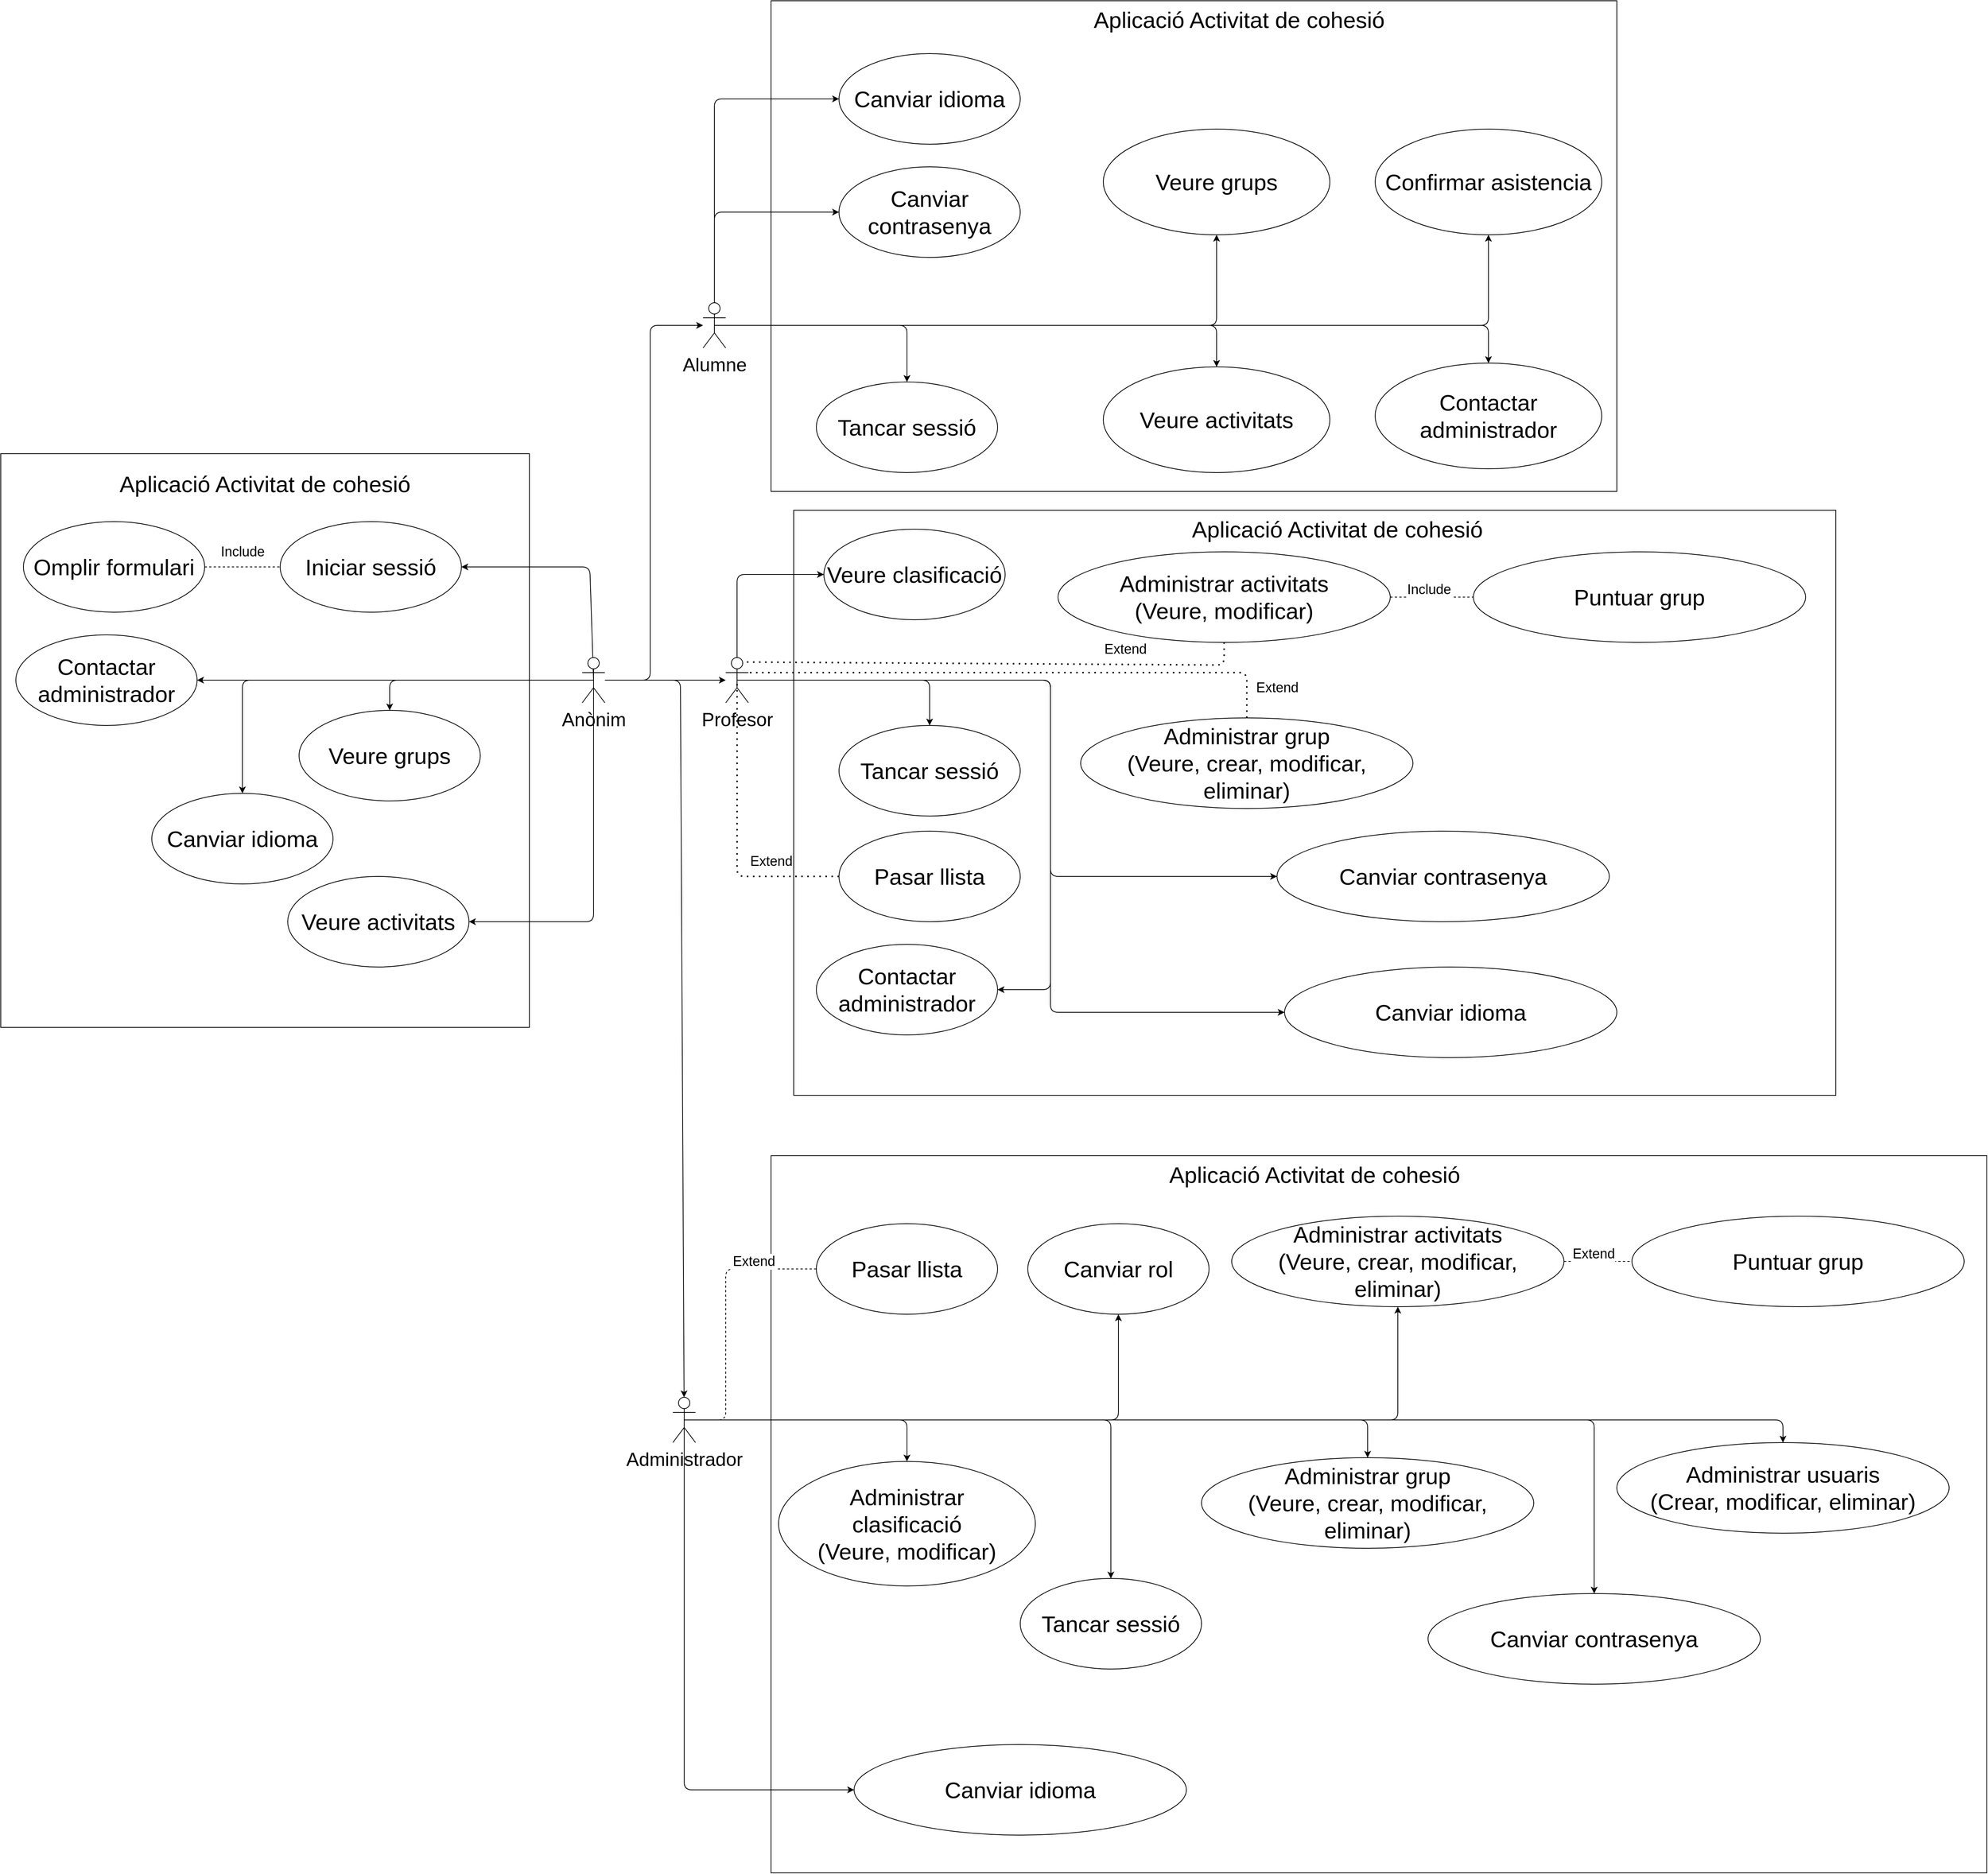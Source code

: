 <mxfile>
    <diagram id="d7dCsRzk0yMOURQBI-6b" name="Page-1">
        <mxGraphModel dx="4060" dy="2288" grid="1" gridSize="10" guides="1" tooltips="1" connect="1" arrows="1" fold="1" page="1" pageScale="1" pageWidth="850" pageHeight="1100" math="0" shadow="0">
            <root>
                <mxCell id="0"/>
                <mxCell id="1" parent="0"/>
                <mxCell id="108" value="" style="rounded=0;whiteSpace=wrap;html=1;" parent="1" vertex="1">
                    <mxGeometry x="200" y="1130" width="1610" height="950" as="geometry"/>
                </mxCell>
                <mxCell id="70" value="" style="rounded=0;whiteSpace=wrap;html=1;" parent="1" vertex="1">
                    <mxGeometry x="230" y="275" width="1380" height="775" as="geometry"/>
                </mxCell>
                <mxCell id="44" value="" style="rounded=0;whiteSpace=wrap;html=1;fontSize=30;" parent="1" vertex="1">
                    <mxGeometry x="-820" y="200" width="700" height="760" as="geometry"/>
                </mxCell>
                <mxCell id="17" value="" style="rounded=0;whiteSpace=wrap;html=1;" parent="1" vertex="1">
                    <mxGeometry x="200" y="-400" width="1120" height="650" as="geometry"/>
                </mxCell>
                <mxCell id="10" value="" style="edgeStyle=none;html=1;" parent="1" source="2" target="9" edge="1">
                    <mxGeometry relative="1" as="geometry">
                        <Array as="points">
                            <mxPoint x="40" y="500"/>
                            <mxPoint x="40" y="30"/>
                        </Array>
                    </mxGeometry>
                </mxCell>
                <mxCell id="12" value="" style="edgeStyle=none;html=1;" parent="1" source="2" target="11" edge="1">
                    <mxGeometry relative="1" as="geometry"/>
                </mxCell>
                <mxCell id="14" value="" style="edgeStyle=none;html=1;" parent="1" source="2" target="13" edge="1">
                    <mxGeometry relative="1" as="geometry">
                        <Array as="points">
                            <mxPoint x="80" y="500"/>
                        </Array>
                    </mxGeometry>
                </mxCell>
                <mxCell id="52" style="edgeStyle=none;html=1;exitX=0.5;exitY=0.5;exitDx=0;exitDy=0;exitPerimeter=0;entryX=1;entryY=0.5;entryDx=0;entryDy=0;fontSize=30;" parent="1" source="2" target="45" edge="1">
                    <mxGeometry relative="1" as="geometry">
                        <Array as="points">
                            <mxPoint x="-40" y="350"/>
                        </Array>
                    </mxGeometry>
                </mxCell>
                <mxCell id="53" style="edgeStyle=none;html=1;exitX=0.5;exitY=0.5;exitDx=0;exitDy=0;exitPerimeter=0;entryX=1;entryY=0.5;entryDx=0;entryDy=0;fontSize=30;" parent="1" source="2" target="46" edge="1">
                    <mxGeometry relative="1" as="geometry"/>
                </mxCell>
                <mxCell id="54" style="edgeStyle=none;html=1;exitX=0.5;exitY=0.5;exitDx=0;exitDy=0;exitPerimeter=0;entryX=0.5;entryY=0;entryDx=0;entryDy=0;fontSize=30;" parent="1" source="2" target="47" edge="1">
                    <mxGeometry relative="1" as="geometry">
                        <Array as="points">
                            <mxPoint x="-305" y="500"/>
                        </Array>
                    </mxGeometry>
                </mxCell>
                <mxCell id="56" style="edgeStyle=none;html=1;exitX=0.5;exitY=0.5;exitDx=0;exitDy=0;exitPerimeter=0;entryX=1;entryY=0.5;entryDx=0;entryDy=0;fontSize=30;" parent="1" source="2" target="48" edge="1">
                    <mxGeometry relative="1" as="geometry">
                        <Array as="points">
                            <mxPoint x="-35" y="820"/>
                        </Array>
                    </mxGeometry>
                </mxCell>
                <mxCell id="81" style="edgeStyle=none;html=1;exitX=0.5;exitY=0.5;exitDx=0;exitDy=0;exitPerimeter=0;entryX=0.5;entryY=0;entryDx=0;entryDy=0;fontSize=18;" parent="1" source="2" target="49" edge="1">
                    <mxGeometry relative="1" as="geometry">
                        <Array as="points">
                            <mxPoint x="-500" y="500"/>
                        </Array>
                    </mxGeometry>
                </mxCell>
                <mxCell id="2" value="Anònim" style="shape=umlActor;verticalLabelPosition=bottom;verticalAlign=top;html=1;outlineConnect=0;fontSize=25;" parent="1" vertex="1">
                    <mxGeometry x="-50" y="470" width="30" height="60" as="geometry"/>
                </mxCell>
                <mxCell id="57" style="edgeStyle=none;html=1;exitX=0.5;exitY=0.5;exitDx=0;exitDy=0;exitPerimeter=0;entryX=0;entryY=0.5;entryDx=0;entryDy=0;fontSize=30;" parent="1" source="9" target="43" edge="1">
                    <mxGeometry relative="1" as="geometry">
                        <Array as="points">
                            <mxPoint x="125" y="-270"/>
                        </Array>
                    </mxGeometry>
                </mxCell>
                <mxCell id="58" style="edgeStyle=none;html=1;exitX=0.5;exitY=0.5;exitDx=0;exitDy=0;exitPerimeter=0;entryX=0.5;entryY=1;entryDx=0;entryDy=0;fontSize=30;" parent="1" source="9" target="40" edge="1">
                    <mxGeometry relative="1" as="geometry">
                        <Array as="points">
                            <mxPoint x="790" y="30"/>
                        </Array>
                    </mxGeometry>
                </mxCell>
                <mxCell id="59" style="edgeStyle=none;html=1;exitX=0.5;exitY=0.5;exitDx=0;exitDy=0;exitPerimeter=0;entryX=0;entryY=0.5;entryDx=0;entryDy=0;fontSize=30;" parent="1" source="9" target="38" edge="1">
                    <mxGeometry relative="1" as="geometry">
                        <Array as="points">
                            <mxPoint x="125" y="-120"/>
                        </Array>
                    </mxGeometry>
                </mxCell>
                <mxCell id="60" style="edgeStyle=none;html=1;exitX=0.5;exitY=0.5;exitDx=0;exitDy=0;exitPerimeter=0;entryX=0.5;entryY=0;entryDx=0;entryDy=0;fontSize=30;" parent="1" source="9" target="41" edge="1">
                    <mxGeometry relative="1" as="geometry">
                        <Array as="points">
                            <mxPoint x="790" y="30"/>
                        </Array>
                    </mxGeometry>
                </mxCell>
                <mxCell id="61" style="edgeStyle=none;html=1;exitX=0.5;exitY=0.5;exitDx=0;exitDy=0;exitPerimeter=0;entryX=0.5;entryY=0;entryDx=0;entryDy=0;fontSize=30;" parent="1" source="9" target="39" edge="1">
                    <mxGeometry relative="1" as="geometry">
                        <Array as="points">
                            <mxPoint x="380" y="30"/>
                        </Array>
                    </mxGeometry>
                </mxCell>
                <mxCell id="62" style="edgeStyle=none;html=1;exitX=0.5;exitY=0.5;exitDx=0;exitDy=0;exitPerimeter=0;entryX=0.5;entryY=0;entryDx=0;entryDy=0;fontSize=30;" parent="1" source="9" target="42" edge="1">
                    <mxGeometry relative="1" as="geometry">
                        <Array as="points">
                            <mxPoint x="1150" y="30"/>
                        </Array>
                    </mxGeometry>
                </mxCell>
                <mxCell id="133" style="edgeStyle=none;html=1;exitX=0.5;exitY=0.5;exitDx=0;exitDy=0;exitPerimeter=0;entryX=0.5;entryY=1;entryDx=0;entryDy=0;fontSize=18;" parent="1" source="9" target="132" edge="1">
                    <mxGeometry relative="1" as="geometry">
                        <Array as="points">
                            <mxPoint x="1150" y="30"/>
                        </Array>
                    </mxGeometry>
                </mxCell>
                <mxCell id="9" value="Alumne" style="shape=umlActor;verticalLabelPosition=bottom;verticalAlign=top;html=1;outlineConnect=0;fontSize=25;" parent="1" vertex="1">
                    <mxGeometry x="110" width="30" height="60" as="geometry"/>
                </mxCell>
                <mxCell id="74" style="edgeStyle=none;html=1;exitX=0.5;exitY=0.5;exitDx=0;exitDy=0;exitPerimeter=0;entryX=0.5;entryY=0;entryDx=0;entryDy=0;fontSize=30;" parent="1" source="11" target="73" edge="1">
                    <mxGeometry relative="1" as="geometry">
                        <Array as="points">
                            <mxPoint x="410" y="500"/>
                        </Array>
                    </mxGeometry>
                </mxCell>
                <mxCell id="82" style="edgeStyle=none;html=1;exitX=0.5;exitY=0.5;exitDx=0;exitDy=0;exitPerimeter=0;entryX=0;entryY=0.5;entryDx=0;entryDy=0;fontSize=18;" parent="1" source="11" target="75" edge="1">
                    <mxGeometry relative="1" as="geometry">
                        <Array as="points">
                            <mxPoint x="155" y="360"/>
                        </Array>
                    </mxGeometry>
                </mxCell>
                <mxCell id="105" style="edgeStyle=none;html=1;exitX=0.5;exitY=0.5;exitDx=0;exitDy=0;exitPerimeter=0;entryX=0;entryY=0.5;entryDx=0;entryDy=0;fontSize=18;" parent="1" source="11" target="102" edge="1">
                    <mxGeometry relative="1" as="geometry">
                        <Array as="points">
                            <mxPoint x="570" y="500"/>
                            <mxPoint x="570" y="760"/>
                        </Array>
                    </mxGeometry>
                </mxCell>
                <mxCell id="106" style="edgeStyle=none;html=1;exitX=0.5;exitY=0.5;exitDx=0;exitDy=0;exitPerimeter=0;entryX=1;entryY=0.5;entryDx=0;entryDy=0;fontSize=18;" parent="1" source="11" target="104" edge="1">
                    <mxGeometry relative="1" as="geometry">
                        <Array as="points">
                            <mxPoint x="570" y="500"/>
                            <mxPoint x="570" y="910"/>
                        </Array>
                    </mxGeometry>
                </mxCell>
                <mxCell id="107" style="edgeStyle=none;html=1;exitX=0.5;exitY=0.5;exitDx=0;exitDy=0;exitPerimeter=0;entryX=0;entryY=0.5;entryDx=0;entryDy=0;fontSize=18;" parent="1" source="11" target="103" edge="1">
                    <mxGeometry relative="1" as="geometry">
                        <Array as="points">
                            <mxPoint x="570" y="500"/>
                            <mxPoint x="570" y="940"/>
                        </Array>
                    </mxGeometry>
                </mxCell>
                <mxCell id="11" value="Profesor" style="shape=umlActor;verticalLabelPosition=bottom;verticalAlign=top;html=1;outlineConnect=0;fontSize=25;" parent="1" vertex="1">
                    <mxGeometry x="140" y="470" width="30" height="60" as="geometry"/>
                </mxCell>
                <mxCell id="125" style="edgeStyle=none;html=1;exitX=0.5;exitY=0.5;exitDx=0;exitDy=0;exitPerimeter=0;entryX=0.5;entryY=1;entryDx=0;entryDy=0;fontSize=18;" parent="1" source="13" target="115" edge="1">
                    <mxGeometry relative="1" as="geometry">
                        <Array as="points">
                            <mxPoint x="1030" y="1480"/>
                        </Array>
                    </mxGeometry>
                </mxCell>
                <mxCell id="126" style="edgeStyle=none;html=1;exitX=0.5;exitY=0.5;exitDx=0;exitDy=0;exitPerimeter=0;entryX=0.5;entryY=0;entryDx=0;entryDy=0;fontSize=18;" parent="1" source="13" target="114" edge="1">
                    <mxGeometry relative="1" as="geometry">
                        <Array as="points">
                            <mxPoint x="1540" y="1480"/>
                        </Array>
                    </mxGeometry>
                </mxCell>
                <mxCell id="127" style="edgeStyle=none;html=1;exitX=0.5;exitY=0.5;exitDx=0;exitDy=0;exitPerimeter=0;entryX=0.5;entryY=0;entryDx=0;entryDy=0;fontSize=18;" parent="1" source="13" target="117" edge="1">
                    <mxGeometry relative="1" as="geometry">
                        <Array as="points">
                            <mxPoint x="380" y="1480"/>
                        </Array>
                    </mxGeometry>
                </mxCell>
                <mxCell id="128" style="edgeStyle=none;html=1;exitX=0.5;exitY=0.5;exitDx=0;exitDy=0;exitPerimeter=0;entryX=0.5;entryY=0;entryDx=0;entryDy=0;fontSize=18;" parent="1" source="13" target="111" edge="1">
                    <mxGeometry relative="1" as="geometry">
                        <Array as="points">
                            <mxPoint x="650" y="1480"/>
                        </Array>
                    </mxGeometry>
                </mxCell>
                <mxCell id="129" style="edgeStyle=none;html=1;exitX=0.5;exitY=0.5;exitDx=0;exitDy=0;exitPerimeter=0;entryX=0.5;entryY=0;entryDx=0;entryDy=0;fontSize=18;" parent="1" source="13" target="112" edge="1">
                    <mxGeometry relative="1" as="geometry">
                        <Array as="points">
                            <mxPoint x="1290" y="1480"/>
                        </Array>
                    </mxGeometry>
                </mxCell>
                <mxCell id="130" style="edgeStyle=none;html=1;exitX=0.5;exitY=0.5;exitDx=0;exitDy=0;exitPerimeter=0;entryX=0;entryY=0.5;entryDx=0;entryDy=0;fontSize=18;" parent="1" source="13" target="113" edge="1">
                    <mxGeometry relative="1" as="geometry">
                        <Array as="points">
                            <mxPoint x="85" y="1970"/>
                        </Array>
                    </mxGeometry>
                </mxCell>
                <mxCell id="13" value="Administrador" style="shape=umlActor;verticalLabelPosition=bottom;verticalAlign=top;html=1;outlineConnect=0;fontSize=25;" parent="1" vertex="1">
                    <mxGeometry x="70" y="1450" width="30" height="60" as="geometry"/>
                </mxCell>
                <mxCell id="18" value="Aplicació Activitat de cohesió" style="text;html=1;strokeColor=none;fillColor=none;align=center;verticalAlign=middle;whiteSpace=wrap;rounded=0;fontSize=30;" parent="1" vertex="1">
                    <mxGeometry x="625" y="-390" width="390" height="30" as="geometry"/>
                </mxCell>
                <mxCell id="38" value="Canviar contrasenya" style="ellipse;whiteSpace=wrap;html=1;fontSize=30;" parent="1" vertex="1">
                    <mxGeometry x="290" y="-180" width="240" height="120" as="geometry"/>
                </mxCell>
                <mxCell id="39" value="Tancar sessió" style="ellipse;whiteSpace=wrap;html=1;fontSize=30;" parent="1" vertex="1">
                    <mxGeometry x="260" y="105" width="240" height="120" as="geometry"/>
                </mxCell>
                <mxCell id="40" value="Veure grups" style="ellipse;whiteSpace=wrap;html=1;fontSize=30;" parent="1" vertex="1">
                    <mxGeometry x="640" y="-230" width="300" height="140" as="geometry"/>
                </mxCell>
                <mxCell id="41" value="Veure activitats" style="ellipse;whiteSpace=wrap;html=1;fontSize=30;" parent="1" vertex="1">
                    <mxGeometry x="640" y="85" width="300" height="140" as="geometry"/>
                </mxCell>
                <mxCell id="42" value="Contactar administrador" style="ellipse;whiteSpace=wrap;html=1;fontSize=30;" parent="1" vertex="1">
                    <mxGeometry x="1000" y="80" width="300" height="140" as="geometry"/>
                </mxCell>
                <mxCell id="43" value="Canviar idioma" style="ellipse;whiteSpace=wrap;html=1;fontSize=30;" parent="1" vertex="1">
                    <mxGeometry x="290" y="-330" width="240" height="120" as="geometry"/>
                </mxCell>
                <mxCell id="45" value="Iniciar sessió" style="ellipse;whiteSpace=wrap;html=1;fontSize=30;" parent="1" vertex="1">
                    <mxGeometry x="-450" y="290" width="240" height="120" as="geometry"/>
                </mxCell>
                <mxCell id="46" value="Contactar administrador" style="ellipse;whiteSpace=wrap;html=1;fontSize=30;" parent="1" vertex="1">
                    <mxGeometry x="-800" y="440" width="240" height="120" as="geometry"/>
                </mxCell>
                <mxCell id="48" value="Veure activitats" style="ellipse;whiteSpace=wrap;html=1;fontSize=30;" parent="1" vertex="1">
                    <mxGeometry x="-440" y="760" width="240" height="120" as="geometry"/>
                </mxCell>
                <mxCell id="49" value="Canviar idioma" style="ellipse;whiteSpace=wrap;html=1;fontSize=30;" parent="1" vertex="1">
                    <mxGeometry x="-620" y="650" width="240" height="120" as="geometry"/>
                </mxCell>
                <mxCell id="50" value="Omplir formulari" style="ellipse;whiteSpace=wrap;html=1;fontSize=30;" parent="1" vertex="1">
                    <mxGeometry x="-790" y="290" width="240" height="120" as="geometry"/>
                </mxCell>
                <mxCell id="69" value="Aplicació Activitat de cohesió" style="text;html=1;strokeColor=none;fillColor=none;align=center;verticalAlign=middle;whiteSpace=wrap;rounded=0;fontSize=30;" parent="1" vertex="1">
                    <mxGeometry x="-665" y="225" width="390" height="30" as="geometry"/>
                </mxCell>
                <mxCell id="71" value="Aplicació Activitat de cohesió" style="text;html=1;strokeColor=none;fillColor=none;align=center;verticalAlign=middle;whiteSpace=wrap;rounded=0;fontSize=30;" parent="1" vertex="1">
                    <mxGeometry x="755" y="285" width="390" height="30" as="geometry"/>
                </mxCell>
                <mxCell id="73" value="Tancar sessió" style="ellipse;whiteSpace=wrap;html=1;fontSize=30;" parent="1" vertex="1">
                    <mxGeometry x="290" y="560" width="240" height="120" as="geometry"/>
                </mxCell>
                <mxCell id="75" value="Veure clasificació" style="ellipse;whiteSpace=wrap;html=1;fontSize=30;" parent="1" vertex="1">
                    <mxGeometry x="270" y="300" width="240" height="120" as="geometry"/>
                </mxCell>
                <mxCell id="47" value="Veure grups" style="ellipse;whiteSpace=wrap;html=1;fontSize=30;" parent="1" vertex="1">
                    <mxGeometry x="-425" y="540" width="240" height="120" as="geometry"/>
                </mxCell>
                <mxCell id="83" value="Administrar activitats&lt;br&gt;(Veure, modificar)" style="ellipse;whiteSpace=wrap;html=1;fontSize=30;" parent="1" vertex="1">
                    <mxGeometry x="580" y="330" width="440" height="120" as="geometry"/>
                </mxCell>
                <mxCell id="85" value="Puntuar grup" style="ellipse;whiteSpace=wrap;html=1;fontSize=30;" parent="1" vertex="1">
                    <mxGeometry x="1130" y="330" width="440" height="120" as="geometry"/>
                </mxCell>
                <mxCell id="88" value="" style="endArrow=none;dashed=1;html=1;fontSize=18;exitX=1;exitY=0.5;exitDx=0;exitDy=0;entryX=0;entryY=0.5;entryDx=0;entryDy=0;" parent="1" source="83" target="85" edge="1">
                    <mxGeometry width="50" height="50" relative="1" as="geometry">
                        <mxPoint x="1020" y="460" as="sourcePoint"/>
                        <mxPoint x="1070" y="410" as="targetPoint"/>
                    </mxGeometry>
                </mxCell>
                <mxCell id="89" value="Include" style="edgeLabel;html=1;align=center;verticalAlign=middle;resizable=0;points=[];fontSize=18;" parent="88" vertex="1" connectable="0">
                    <mxGeometry x="0.158" relative="1" as="geometry">
                        <mxPoint x="-13" y="-10" as="offset"/>
                    </mxGeometry>
                </mxCell>
                <mxCell id="90" value="" style="endArrow=none;dashed=1;html=1;fontSize=18;entryX=0;entryY=0.5;entryDx=0;entryDy=0;exitX=1;exitY=0.5;exitDx=0;exitDy=0;" parent="1" source="50" target="45" edge="1">
                    <mxGeometry width="50" height="50" relative="1" as="geometry">
                        <mxPoint x="-580" y="390" as="sourcePoint"/>
                        <mxPoint x="-530" y="340" as="targetPoint"/>
                    </mxGeometry>
                </mxCell>
                <mxCell id="91" value="Include" style="edgeLabel;html=1;align=center;verticalAlign=middle;resizable=0;points=[];fontSize=18;" parent="90" vertex="1" connectable="0">
                    <mxGeometry x="0.28" y="-2" relative="1" as="geometry">
                        <mxPoint x="-14" y="-22" as="offset"/>
                    </mxGeometry>
                </mxCell>
                <mxCell id="94" value="Pasar llista" style="ellipse;whiteSpace=wrap;html=1;fontSize=30;" parent="1" vertex="1">
                    <mxGeometry x="290" y="700" width="240" height="120" as="geometry"/>
                </mxCell>
                <mxCell id="95" value="" style="endArrow=none;dashed=1;html=1;dashPattern=1 3;strokeWidth=2;fontSize=18;entryX=0.5;entryY=0.5;entryDx=0;entryDy=0;entryPerimeter=0;exitX=0;exitY=0.5;exitDx=0;exitDy=0;" parent="1" source="94" target="11" edge="1">
                    <mxGeometry width="50" height="50" relative="1" as="geometry">
                        <mxPoint x="530" y="820" as="sourcePoint"/>
                        <mxPoint x="580" y="770" as="targetPoint"/>
                        <Array as="points">
                            <mxPoint x="155" y="760"/>
                        </Array>
                    </mxGeometry>
                </mxCell>
                <mxCell id="96" value="Extend" style="edgeLabel;html=1;align=center;verticalAlign=middle;resizable=0;points=[];fontSize=18;" parent="95" vertex="1" connectable="0">
                    <mxGeometry x="-0.481" y="2" relative="1" as="geometry">
                        <mxPoint x="12" y="-22" as="offset"/>
                    </mxGeometry>
                </mxCell>
                <mxCell id="97" value="Administrar grup&lt;br&gt;(Veure, crear, modificar, eliminar)" style="ellipse;whiteSpace=wrap;html=1;fontSize=30;" parent="1" vertex="1">
                    <mxGeometry x="610" y="550" width="440" height="120" as="geometry"/>
                </mxCell>
                <mxCell id="102" value="Canviar contrasenya" style="ellipse;whiteSpace=wrap;html=1;fontSize=30;" parent="1" vertex="1">
                    <mxGeometry x="870" y="700" width="440" height="120" as="geometry"/>
                </mxCell>
                <mxCell id="103" value="Canviar idioma" style="ellipse;whiteSpace=wrap;html=1;fontSize=30;" parent="1" vertex="1">
                    <mxGeometry x="880" y="880" width="440" height="120" as="geometry"/>
                </mxCell>
                <mxCell id="104" value="Contactar&lt;br&gt;administrador" style="ellipse;whiteSpace=wrap;html=1;fontSize=30;" parent="1" vertex="1">
                    <mxGeometry x="260" y="850" width="240" height="120" as="geometry"/>
                </mxCell>
                <mxCell id="109" value="Aplicació Activitat de cohesió" style="text;html=1;strokeColor=none;fillColor=none;align=center;verticalAlign=middle;whiteSpace=wrap;rounded=0;fontSize=30;" parent="1" vertex="1">
                    <mxGeometry x="725" y="1140" width="390" height="30" as="geometry"/>
                </mxCell>
                <mxCell id="111" value="Tancar sessió" style="ellipse;whiteSpace=wrap;html=1;fontSize=30;" parent="1" vertex="1">
                    <mxGeometry x="530" y="1690" width="240" height="120" as="geometry"/>
                </mxCell>
                <mxCell id="112" value="Canviar contrasenya" style="ellipse;whiteSpace=wrap;html=1;fontSize=30;" parent="1" vertex="1">
                    <mxGeometry x="1070" y="1710" width="440" height="120" as="geometry"/>
                </mxCell>
                <mxCell id="113" value="Canviar idioma" style="ellipse;whiteSpace=wrap;html=1;fontSize=30;" parent="1" vertex="1">
                    <mxGeometry x="310" y="1910" width="440" height="120" as="geometry"/>
                </mxCell>
                <mxCell id="114" value="Administrar usuaris&lt;br&gt;(Crear, modificar, eliminar)" style="ellipse;whiteSpace=wrap;html=1;fontSize=30;" parent="1" vertex="1">
                    <mxGeometry x="1320" y="1510" width="440" height="120" as="geometry"/>
                </mxCell>
                <mxCell id="115" value="Administrar activitats&lt;br&gt;(Veure, crear, modificar, eliminar)" style="ellipse;whiteSpace=wrap;html=1;fontSize=30;" parent="1" vertex="1">
                    <mxGeometry x="810" y="1210" width="440" height="120" as="geometry"/>
                </mxCell>
                <mxCell id="116" value="Pasar llista" style="ellipse;whiteSpace=wrap;html=1;fontSize=30;" parent="1" vertex="1">
                    <mxGeometry x="260" y="1220" width="240" height="120" as="geometry"/>
                </mxCell>
                <mxCell id="117" value="Administrar &lt;br&gt;clasificació&lt;br&gt;(Veure, modificar)" style="ellipse;whiteSpace=wrap;html=1;fontSize=30;" parent="1" vertex="1">
                    <mxGeometry x="210" y="1535" width="340" height="165" as="geometry"/>
                </mxCell>
                <mxCell id="118" value="Puntuar grup" style="ellipse;whiteSpace=wrap;html=1;fontSize=30;" parent="1" vertex="1">
                    <mxGeometry x="1340" y="1210" width="440" height="120" as="geometry"/>
                </mxCell>
                <mxCell id="119" value="" style="endArrow=none;dashed=1;html=1;fontSize=18;exitX=1;exitY=0.5;exitDx=0;exitDy=0;entryX=0;entryY=0.5;entryDx=0;entryDy=0;" parent="1" source="115" target="118" edge="1">
                    <mxGeometry width="50" height="50" relative="1" as="geometry">
                        <mxPoint x="1240" y="1330" as="sourcePoint"/>
                        <mxPoint x="1400" y="1330" as="targetPoint"/>
                    </mxGeometry>
                </mxCell>
                <mxCell id="120" value="Extend" style="edgeLabel;html=1;align=center;verticalAlign=middle;resizable=0;points=[];fontSize=18;" parent="119" vertex="1" connectable="0">
                    <mxGeometry x="0.158" relative="1" as="geometry">
                        <mxPoint x="-13" y="-10" as="offset"/>
                    </mxGeometry>
                </mxCell>
                <mxCell id="121" value="Administrar grup&lt;br&gt;(Veure, crear, modificar, eliminar)" style="ellipse;whiteSpace=wrap;html=1;fontSize=30;" parent="1" vertex="1">
                    <mxGeometry x="770" y="1530" width="440" height="120" as="geometry"/>
                </mxCell>
                <mxCell id="122" value="" style="endArrow=none;dashed=1;html=1;fontSize=18;entryX=0.5;entryY=0.5;entryDx=0;entryDy=0;entryPerimeter=0;exitX=0;exitY=0.5;exitDx=0;exitDy=0;" parent="1" source="116" target="13" edge="1">
                    <mxGeometry width="50" height="50" relative="1" as="geometry">
                        <mxPoint x="680" y="1580" as="sourcePoint"/>
                        <mxPoint x="730" y="1530" as="targetPoint"/>
                        <Array as="points">
                            <mxPoint x="140" y="1280"/>
                            <mxPoint x="140" y="1480"/>
                        </Array>
                    </mxGeometry>
                </mxCell>
                <mxCell id="123" value="Extend" style="edgeLabel;html=1;align=center;verticalAlign=middle;resizable=0;points=[];fontSize=18;" parent="122" vertex="1" connectable="0">
                    <mxGeometry x="-0.466" y="4" relative="1" as="geometry">
                        <mxPoint x="17" y="-14" as="offset"/>
                    </mxGeometry>
                </mxCell>
                <mxCell id="124" value="" style="endArrow=classic;html=1;fontSize=18;exitX=0.5;exitY=0.5;exitDx=0;exitDy=0;exitPerimeter=0;entryX=0.5;entryY=0;entryDx=0;entryDy=0;" parent="1" source="13" target="121" edge="1">
                    <mxGeometry width="50" height="50" relative="1" as="geometry">
                        <mxPoint x="670" y="2050" as="sourcePoint"/>
                        <mxPoint x="720" y="2000" as="targetPoint"/>
                        <Array as="points">
                            <mxPoint x="990" y="1480"/>
                        </Array>
                    </mxGeometry>
                </mxCell>
                <mxCell id="132" value="Confirmar asistencia" style="ellipse;whiteSpace=wrap;html=1;fontSize=30;" parent="1" vertex="1">
                    <mxGeometry x="1000" y="-230" width="300" height="140" as="geometry"/>
                </mxCell>
                <mxCell id="134" value="" style="endArrow=none;dashed=1;html=1;dashPattern=1 3;strokeWidth=2;fontSize=18;entryX=0.75;entryY=0.1;entryDx=0;entryDy=0;entryPerimeter=0;exitX=0.5;exitY=1;exitDx=0;exitDy=0;" parent="1" source="83" target="11" edge="1">
                    <mxGeometry width="50" height="50" relative="1" as="geometry">
                        <mxPoint x="300" y="770" as="sourcePoint"/>
                        <mxPoint x="165" y="510" as="targetPoint"/>
                        <Array as="points">
                            <mxPoint x="800" y="480"/>
                        </Array>
                    </mxGeometry>
                </mxCell>
                <mxCell id="135" value="Extend" style="edgeLabel;html=1;align=center;verticalAlign=middle;resizable=0;points=[];fontSize=18;" parent="134" vertex="1" connectable="0">
                    <mxGeometry x="-0.481" y="2" relative="1" as="geometry">
                        <mxPoint x="12" y="-22" as="offset"/>
                    </mxGeometry>
                </mxCell>
                <mxCell id="136" value="" style="endArrow=none;dashed=1;html=1;dashPattern=1 3;strokeWidth=2;fontSize=18;entryX=1;entryY=0.333;entryDx=0;entryDy=0;entryPerimeter=0;exitX=0.5;exitY=0;exitDx=0;exitDy=0;" edge="1" parent="1" source="97" target="11">
                    <mxGeometry width="50" height="50" relative="1" as="geometry">
                        <mxPoint x="810" y="460" as="sourcePoint"/>
                        <mxPoint x="165" y="480" as="targetPoint"/>
                        <Array as="points">
                            <mxPoint x="830" y="490"/>
                        </Array>
                    </mxGeometry>
                </mxCell>
                <mxCell id="137" value="Extend" style="edgeLabel;html=1;align=center;verticalAlign=middle;resizable=0;points=[];fontSize=18;" vertex="1" connectable="0" parent="136">
                    <mxGeometry x="-0.481" y="2" relative="1" as="geometry">
                        <mxPoint x="167" y="18" as="offset"/>
                    </mxGeometry>
                </mxCell>
                <mxCell id="138" value="Canviar rol" style="ellipse;whiteSpace=wrap;html=1;fontSize=30;" vertex="1" parent="1">
                    <mxGeometry x="540" y="1220" width="240" height="120" as="geometry"/>
                </mxCell>
                <mxCell id="139" style="edgeStyle=none;html=1;exitX=0.5;exitY=0.5;exitDx=0;exitDy=0;exitPerimeter=0;entryX=0.5;entryY=1;entryDx=0;entryDy=0;fontSize=18;" edge="1" parent="1" source="13" target="138">
                    <mxGeometry relative="1" as="geometry">
                        <Array as="points">
                            <mxPoint x="660" y="1480"/>
                        </Array>
                        <mxPoint x="95" y="1490" as="sourcePoint"/>
                        <mxPoint x="660" y="1700" as="targetPoint"/>
                    </mxGeometry>
                </mxCell>
            </root>
        </mxGraphModel>
    </diagram>
</mxfile>
